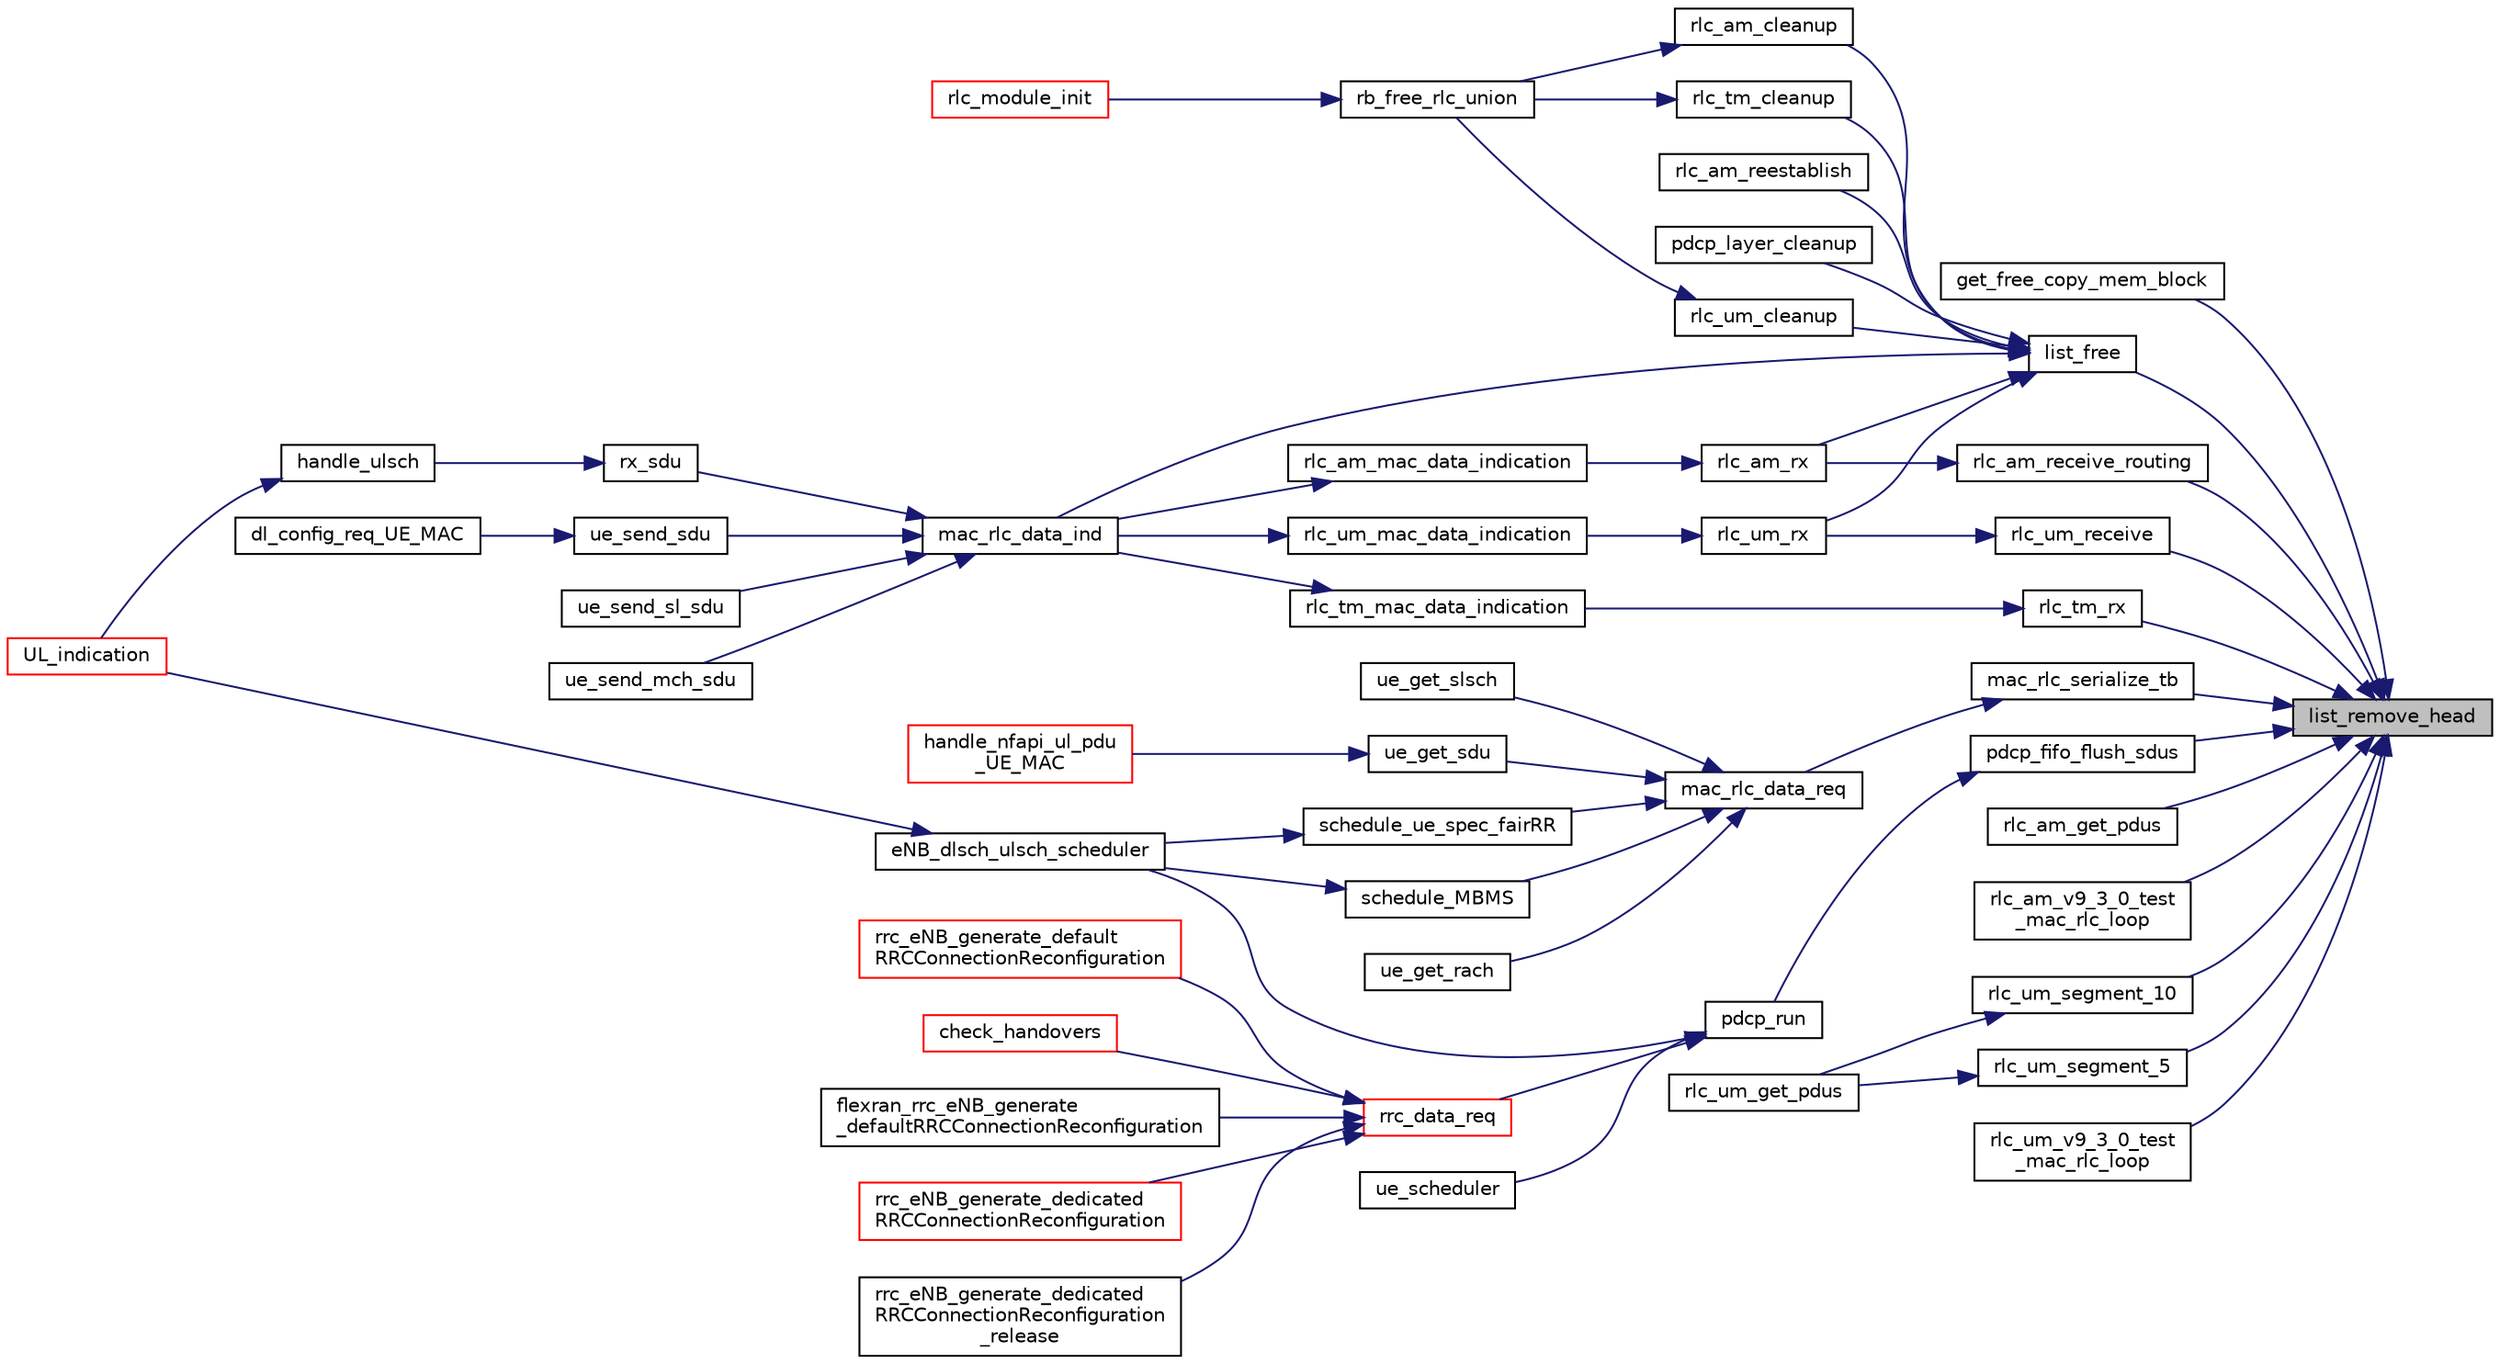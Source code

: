 digraph "list_remove_head"
{
 // LATEX_PDF_SIZE
  edge [fontname="Helvetica",fontsize="10",labelfontname="Helvetica",labelfontsize="10"];
  node [fontname="Helvetica",fontsize="10",shape=record];
  rankdir="RL";
  Node1 [label="list_remove_head",height=0.2,width=0.4,color="black", fillcolor="grey75", style="filled", fontcolor="black",tooltip=" "];
  Node1 -> Node2 [dir="back",color="midnightblue",fontsize="10",style="solid",fontname="Helvetica"];
  Node2 [label="get_free_copy_mem_block",height=0.2,width=0.4,color="black", fillcolor="white", style="filled",URL="$mem__block_8h.html#a9ddce933b5fbc305075154fcb1f198c9",tooltip=" "];
  Node1 -> Node3 [dir="back",color="midnightblue",fontsize="10",style="solid",fontname="Helvetica"];
  Node3 [label="list_free",height=0.2,width=0.4,color="black", fillcolor="white", style="filled",URL="$list_8h.html#a73dcb25a7e97fea269a73f9179670ccf",tooltip=" "];
  Node3 -> Node4 [dir="back",color="midnightblue",fontsize="10",style="solid",fontname="Helvetica"];
  Node4 [label="mac_rlc_data_ind",height=0.2,width=0.4,color="black", fillcolor="white", style="filled",URL="$group__em.html#ga063e617810daf9edd632c8df0f569f25",tooltip=" "];
  Node4 -> Node5 [dir="back",color="midnightblue",fontsize="10",style="solid",fontname="Helvetica"];
  Node5 [label="rx_sdu",height=0.2,width=0.4,color="black", fillcolor="white", style="filled",URL="$group____mac.html#gafa4fade9588c7ec028d474b53b37c11e",tooltip=" "];
  Node5 -> Node6 [dir="back",color="midnightblue",fontsize="10",style="solid",fontname="Helvetica"];
  Node6 [label="handle_ulsch",height=0.2,width=0.4,color="black", fillcolor="white", style="filled",URL="$IF__Module_8c.html#afb0615963db57d6fffb3d2d35befba28",tooltip=" "];
  Node6 -> Node7 [dir="back",color="midnightblue",fontsize="10",style="solid",fontname="Helvetica"];
  Node7 [label="UL_indication",height=0.2,width=0.4,color="red", fillcolor="white", style="filled",URL="$IF__Module_8h.html#a0e2ef22a02b2c6683ab06f6d53f92e4d",tooltip=" "];
  Node4 -> Node13 [dir="back",color="midnightblue",fontsize="10",style="solid",fontname="Helvetica"];
  Node13 [label="ue_send_mch_sdu",height=0.2,width=0.4,color="black", fillcolor="white", style="filled",URL="$group____mac.html#ga1a523251e23101d551f32120b59821d6",tooltip=" "];
  Node4 -> Node14 [dir="back",color="midnightblue",fontsize="10",style="solid",fontname="Helvetica"];
  Node14 [label="ue_send_sdu",height=0.2,width=0.4,color="black", fillcolor="white", style="filled",URL="$group____mac.html#ga0e048d86d492024a8081694c4db1b205",tooltip=" "];
  Node14 -> Node15 [dir="back",color="midnightblue",fontsize="10",style="solid",fontname="Helvetica"];
  Node15 [label="dl_config_req_UE_MAC",height=0.2,width=0.4,color="black", fillcolor="white", style="filled",URL="$phy__stub__UE_8h.html#a72d909a6a600ac50080469c6b113d330",tooltip=" "];
  Node4 -> Node16 [dir="back",color="midnightblue",fontsize="10",style="solid",fontname="Helvetica"];
  Node16 [label="ue_send_sl_sdu",height=0.2,width=0.4,color="black", fillcolor="white", style="filled",URL="$group____mac.html#ga772d4b4e4d68df2cb7b07293bc786673",tooltip=" "];
  Node3 -> Node17 [dir="back",color="midnightblue",fontsize="10",style="solid",fontname="Helvetica"];
  Node17 [label="pdcp_layer_cleanup",height=0.2,width=0.4,color="black", fillcolor="white", style="filled",URL="$group____pdcp.html#gadadc174d468e98a34da743343bcba7aa",tooltip=" "];
  Node3 -> Node18 [dir="back",color="midnightblue",fontsize="10",style="solid",fontname="Helvetica"];
  Node18 [label="rlc_am_cleanup",height=0.2,width=0.4,color="black", fillcolor="white", style="filled",URL="$group__em.html#gaee23da96f55d01cf9235fd51a77dd6f3",tooltip="Free all memory resources allocated and kept by this RLC AM instance."];
  Node18 -> Node19 [dir="back",color="midnightblue",fontsize="10",style="solid",fontname="Helvetica"];
  Node19 [label="rb_free_rlc_union",height=0.2,width=0.4,color="black", fillcolor="white", style="filled",URL="$group__em.html#ga833d703a0ba5dc802af8c38342a5a41c",tooltip="Free the rlc memory contained in the RLC embedded in the rlc_union_t struct pointed by of the rlcu_pP..."];
  Node19 -> Node20 [dir="back",color="midnightblue",fontsize="10",style="solid",fontname="Helvetica"];
  Node20 [label="rlc_module_init",height=0.2,width=0.4,color="red", fillcolor="white", style="filled",URL="$group__em.html#ga8a21a99b77bae78c21114212ee98f69f",tooltip="RAZ the memory of the RLC layer, initialize the memory pool manager (mem_block_t structures mainly us..."];
  Node3 -> Node25 [dir="back",color="midnightblue",fontsize="10",style="solid",fontname="Helvetica"];
  Node25 [label="rlc_am_reestablish",height=0.2,width=0.4,color="black", fillcolor="white", style="filled",URL="$rlc__am__init_8c.html#ac2b79c0e1c76e49dcbc84ee0fce2b057",tooltip=" "];
  Node3 -> Node26 [dir="back",color="midnightblue",fontsize="10",style="solid",fontname="Helvetica"];
  Node26 [label="rlc_am_rx",height=0.2,width=0.4,color="black", fillcolor="white", style="filled",URL="$group__em.html#gabfe726b5c8b58ca4532aa8f095e6673c",tooltip="Process the received PDUs from lower layer."];
  Node26 -> Node27 [dir="back",color="midnightblue",fontsize="10",style="solid",fontname="Helvetica"];
  Node27 [label="rlc_am_mac_data_indication",height=0.2,width=0.4,color="black", fillcolor="white", style="filled",URL="$group__em.html#ga9c65fec6a21dda19f0adadd43bd1bb7c",tooltip="Receive PDUs from lower layer MAC."];
  Node27 -> Node4 [dir="back",color="midnightblue",fontsize="10",style="solid",fontname="Helvetica"];
  Node3 -> Node28 [dir="back",color="midnightblue",fontsize="10",style="solid",fontname="Helvetica"];
  Node28 [label="rlc_tm_cleanup",height=0.2,width=0.4,color="black", fillcolor="white", style="filled",URL="$group__em.html#gae5a8a651337cf3b3837af170d19dc7f4",tooltip="Free all allocated memory (lists and buffers) previously allocated by this RLC TM instance."];
  Node28 -> Node19 [dir="back",color="midnightblue",fontsize="10",style="solid",fontname="Helvetica"];
  Node3 -> Node29 [dir="back",color="midnightblue",fontsize="10",style="solid",fontname="Helvetica"];
  Node29 [label="rlc_um_cleanup",height=0.2,width=0.4,color="black", fillcolor="white", style="filled",URL="$group__em.html#ga5379c33a0df605345b70616b41b6ab68",tooltip="Free all allocated memory (lists and buffers) previously allocated by this RLC UM instance."];
  Node29 -> Node19 [dir="back",color="midnightblue",fontsize="10",style="solid",fontname="Helvetica"];
  Node3 -> Node30 [dir="back",color="midnightblue",fontsize="10",style="solid",fontname="Helvetica"];
  Node30 [label="rlc_um_rx",height=0.2,width=0.4,color="black", fillcolor="white", style="filled",URL="$group__em.html#ga083c97528a6ac0210b2468b3b33bc91a",tooltip=" "];
  Node30 -> Node31 [dir="back",color="midnightblue",fontsize="10",style="solid",fontname="Helvetica"];
  Node31 [label="rlc_um_mac_data_indication",height=0.2,width=0.4,color="black", fillcolor="white", style="filled",URL="$group__em.html#ga2b375c558d68de9ab79599f9e31b3282",tooltip=" "];
  Node31 -> Node4 [dir="back",color="midnightblue",fontsize="10",style="solid",fontname="Helvetica"];
  Node1 -> Node32 [dir="back",color="midnightblue",fontsize="10",style="solid",fontname="Helvetica"];
  Node32 [label="mac_rlc_serialize_tb",height=0.2,width=0.4,color="black", fillcolor="white", style="filled",URL="$group__em.html#ga193605f70003c8515ed9f022cfac2015",tooltip="Serialize a list of transport blocks coming from RLC in order to be processed by MAC."];
  Node32 -> Node33 [dir="back",color="midnightblue",fontsize="10",style="solid",fontname="Helvetica"];
  Node33 [label="mac_rlc_data_req",height=0.2,width=0.4,color="black", fillcolor="white", style="filled",URL="$group__em.html#ga5bde199cb9915e86997f39fc5539065e",tooltip=" "];
  Node33 -> Node34 [dir="back",color="midnightblue",fontsize="10",style="solid",fontname="Helvetica"];
  Node34 [label="schedule_MBMS",height=0.2,width=0.4,color="black", fillcolor="white", style="filled",URL="$group____mac.html#ga467b6d5c32d1607f95d4da25b18601ad",tooltip="MBMS scheduling: Checking the position for MBSFN subframes. Create MSI, transfer MCCH from RRC to MAC..."];
  Node34 -> Node35 [dir="back",color="midnightblue",fontsize="10",style="solid",fontname="Helvetica"];
  Node35 [label="eNB_dlsch_ulsch_scheduler",height=0.2,width=0.4,color="black", fillcolor="white", style="filled",URL="$group____mac.html#ga2a3ebd99050898af5b0f5ff9c9785897",tooltip=" "];
  Node35 -> Node7 [dir="back",color="midnightblue",fontsize="10",style="solid",fontname="Helvetica"];
  Node33 -> Node36 [dir="back",color="midnightblue",fontsize="10",style="solid",fontname="Helvetica"];
  Node36 [label="schedule_ue_spec_fairRR",height=0.2,width=0.4,color="black", fillcolor="white", style="filled",URL="$eNB__scheduler__fairRR_8h.html#a7cb0cf3bc998bebe482e86b52503abb1",tooltip=" "];
  Node36 -> Node35 [dir="back",color="midnightblue",fontsize="10",style="solid",fontname="Helvetica"];
  Node33 -> Node37 [dir="back",color="midnightblue",fontsize="10",style="solid",fontname="Helvetica"];
  Node37 [label="ue_get_rach",height=0.2,width=0.4,color="black", fillcolor="white", style="filled",URL="$group____mac.html#ga5918f5763e3fe4a86e844e6da5feb5f2",tooltip=" "];
  Node33 -> Node38 [dir="back",color="midnightblue",fontsize="10",style="solid",fontname="Helvetica"];
  Node38 [label="ue_get_sdu",height=0.2,width=0.4,color="black", fillcolor="white", style="filled",URL="$group____mac.html#ga7dbf8e68b29a515ddd61e673b3e6b4a0",tooltip=" "];
  Node38 -> Node39 [dir="back",color="midnightblue",fontsize="10",style="solid",fontname="Helvetica"];
  Node39 [label="handle_nfapi_ul_pdu\l_UE_MAC",height=0.2,width=0.4,color="red", fillcolor="white", style="filled",URL="$phy__stub__UE_8h.html#a5b583efcc749346826a3a73a063d36a5",tooltip=" "];
  Node33 -> Node41 [dir="back",color="midnightblue",fontsize="10",style="solid",fontname="Helvetica"];
  Node41 [label="ue_get_slsch",height=0.2,width=0.4,color="black", fillcolor="white", style="filled",URL="$group____mac.html#ga6278262c8c981b951a38a0febe3f9cf6",tooltip=" "];
  Node1 -> Node42 [dir="back",color="midnightblue",fontsize="10",style="solid",fontname="Helvetica"];
  Node42 [label="pdcp_fifo_flush_sdus",height=0.2,width=0.4,color="black", fillcolor="white", style="filled",URL="$group____pdcp.html#ga5b4f9ca27aa61b5c96d299de5733baac",tooltip=" "];
  Node42 -> Node43 [dir="back",color="midnightblue",fontsize="10",style="solid",fontname="Helvetica"];
  Node43 [label="pdcp_run",height=0.2,width=0.4,color="black", fillcolor="white", style="filled",URL="$group____pdcp.html#gaaf877f8fcf559b90eadcbcc2460ba0ef",tooltip="Runs PDCP entity to let it handle incoming/outgoing SDUs."];
  Node43 -> Node35 [dir="back",color="midnightblue",fontsize="10",style="solid",fontname="Helvetica"];
  Node43 -> Node44 [dir="back",color="midnightblue",fontsize="10",style="solid",fontname="Helvetica"];
  Node44 [label="rrc_data_req",height=0.2,width=0.4,color="red", fillcolor="white", style="filled",URL="$group____rrc.html#ga7a82225ee9edf7f022fcb9da999b3bf0",tooltip=" "];
  Node44 -> Node45 [dir="back",color="midnightblue",fontsize="10",style="solid",fontname="Helvetica"];
  Node45 [label="check_handovers",height=0.2,width=0.4,color="red", fillcolor="white", style="filled",URL="$group____rrc.html#gafd1d50adb71773eb6a14bcb3ab50f9cb",tooltip=" "];
  Node44 -> Node50 [dir="back",color="midnightblue",fontsize="10",style="solid",fontname="Helvetica"];
  Node50 [label="flexran_rrc_eNB_generate\l_defaultRRCConnectionReconfiguration",height=0.2,width=0.4,color="black", fillcolor="white", style="filled",URL="$group____rrc.html#ga451703069fdcd8b265982a5ee49d07b6",tooltip=" "];
  Node44 -> Node51 [dir="back",color="midnightblue",fontsize="10",style="solid",fontname="Helvetica"];
  Node51 [label="rrc_eNB_generate_dedicated\lRRCConnectionReconfiguration",height=0.2,width=0.4,color="red", fillcolor="white", style="filled",URL="$rrc__eNB__S1AP_8h.html#a61ea37aa554bff067f9c96e71dfc03f8",tooltip=" "];
  Node44 -> Node53 [dir="back",color="midnightblue",fontsize="10",style="solid",fontname="Helvetica"];
  Node53 [label="rrc_eNB_generate_dedicated\lRRCConnectionReconfiguration\l_release",height=0.2,width=0.4,color="black", fillcolor="white", style="filled",URL="$group____rrc.html#ga71b4bdca0c88b550f9e243f33db5c946",tooltip="release Data Radio Bearer between ENB and UE"];
  Node44 -> Node54 [dir="back",color="midnightblue",fontsize="10",style="solid",fontname="Helvetica"];
  Node54 [label="rrc_eNB_generate_default\lRRCConnectionReconfiguration",height=0.2,width=0.4,color="red", fillcolor="white", style="filled",URL="$group____rrc.html#ga67946553723a490fbe78c54ca17464f7",tooltip=" "];
  Node43 -> Node73 [dir="back",color="midnightblue",fontsize="10",style="solid",fontname="Helvetica"];
  Node73 [label="ue_scheduler",height=0.2,width=0.4,color="black", fillcolor="white", style="filled",URL="$group____mac.html#ga338746ce34cc27a9ea8740e2672f3aa9",tooltip=" "];
  Node1 -> Node74 [dir="back",color="midnightblue",fontsize="10",style="solid",fontname="Helvetica"];
  Node74 [label="rlc_am_get_pdus",height=0.2,width=0.4,color="black", fillcolor="white", style="filled",URL="$group__em.html#ga86ab9160ac9a96fa6704c2ce83cfb343",tooltip=" "];
  Node1 -> Node75 [dir="back",color="midnightblue",fontsize="10",style="solid",fontname="Helvetica"];
  Node75 [label="rlc_am_receive_routing",height=0.2,width=0.4,color="black", fillcolor="white", style="filled",URL="$group__em.html#ga0f7e36225f818404e52a6cc0d4355ffb",tooltip="Convert transport blocks received from MAC layer into RLC AM PDUs, and dispatch to the right processi..."];
  Node75 -> Node26 [dir="back",color="midnightblue",fontsize="10",style="solid",fontname="Helvetica"];
  Node1 -> Node76 [dir="back",color="midnightblue",fontsize="10",style="solid",fontname="Helvetica"];
  Node76 [label="rlc_am_v9_3_0_test\l_mac_rlc_loop",height=0.2,width=0.4,color="black", fillcolor="white", style="filled",URL="$rlc__am__test_8h.html#aeebc76bfb986e1bbd6eae99b26e15ac9",tooltip=" "];
  Node1 -> Node77 [dir="back",color="midnightblue",fontsize="10",style="solid",fontname="Helvetica"];
  Node77 [label="rlc_tm_rx",height=0.2,width=0.4,color="black", fillcolor="white", style="filled",URL="$group__em.html#gaf13c04f2ce26805cbfda3137cee4d93a",tooltip="Process the received PDUs from lower layer."];
  Node77 -> Node78 [dir="back",color="midnightblue",fontsize="10",style="solid",fontname="Helvetica"];
  Node78 [label="rlc_tm_mac_data_indication",height=0.2,width=0.4,color="black", fillcolor="white", style="filled",URL="$group__em.html#ga3ec4a42e65636eda4641544e212aca3c",tooltip="Receive PDUs from lower layer MAC."];
  Node78 -> Node4 [dir="back",color="midnightblue",fontsize="10",style="solid",fontname="Helvetica"];
  Node1 -> Node79 [dir="back",color="midnightblue",fontsize="10",style="solid",fontname="Helvetica"];
  Node79 [label="rlc_um_receive",height=0.2,width=0.4,color="black", fillcolor="white", style="filled",URL="$group__em.html#ga6d792297661f268587a57b8e999fd6cf",tooltip="Handle the MAC data indication, retreive the transport blocks and send them one by one to the DAR pro..."];
  Node79 -> Node30 [dir="back",color="midnightblue",fontsize="10",style="solid",fontname="Helvetica"];
  Node1 -> Node80 [dir="back",color="midnightblue",fontsize="10",style="solid",fontname="Helvetica"];
  Node80 [label="rlc_um_segment_10",height=0.2,width=0.4,color="black", fillcolor="white", style="filled",URL="$group__em.html#ga48bb6169b04fb231f68f6b7e641a82d3",tooltip="Segmentation procedure with 10 bits sequence number, segment the first SDU in buffer and create a PDU..."];
  Node80 -> Node81 [dir="back",color="midnightblue",fontsize="10",style="solid",fontname="Helvetica"];
  Node81 [label="rlc_um_get_pdus",height=0.2,width=0.4,color="black", fillcolor="white", style="filled",URL="$group__em.html#gadf85387ab191e8a94cfc6f7d204da6ed",tooltip=" "];
  Node1 -> Node82 [dir="back",color="midnightblue",fontsize="10",style="solid",fontname="Helvetica"];
  Node82 [label="rlc_um_segment_5",height=0.2,width=0.4,color="black", fillcolor="white", style="filled",URL="$group__em.html#ga8366e49d5236537ecaa08dde116b1522",tooltip="Segmentation procedure with 5 bits sequence number, segment the first SDU in buffer and create a PDU ..."];
  Node82 -> Node81 [dir="back",color="midnightblue",fontsize="10",style="solid",fontname="Helvetica"];
  Node1 -> Node83 [dir="back",color="midnightblue",fontsize="10",style="solid",fontname="Helvetica"];
  Node83 [label="rlc_um_v9_3_0_test\l_mac_rlc_loop",height=0.2,width=0.4,color="black", fillcolor="white", style="filled",URL="$rlc__um__test_8h.html#ab97e020f0ba37191f2f6a61c71bf2eb3",tooltip=" "];
}
